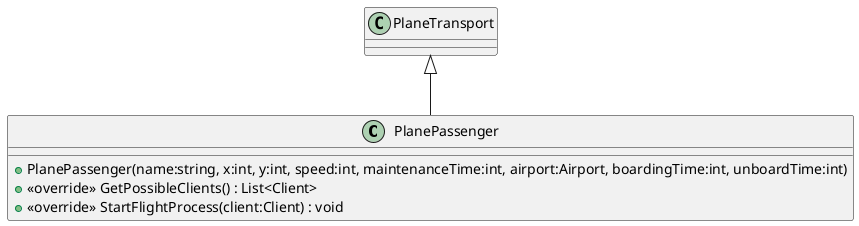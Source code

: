 @startuml
class PlanePassenger {
    + PlanePassenger(name:string, x:int, y:int, speed:int, maintenanceTime:int, airport:Airport, boardingTime:int, unboardTime:int)
    + <<override>> GetPossibleClients() : List<Client>
    + <<override>> StartFlightProcess(client:Client) : void
}
PlaneTransport <|-- PlanePassenger
@enduml
